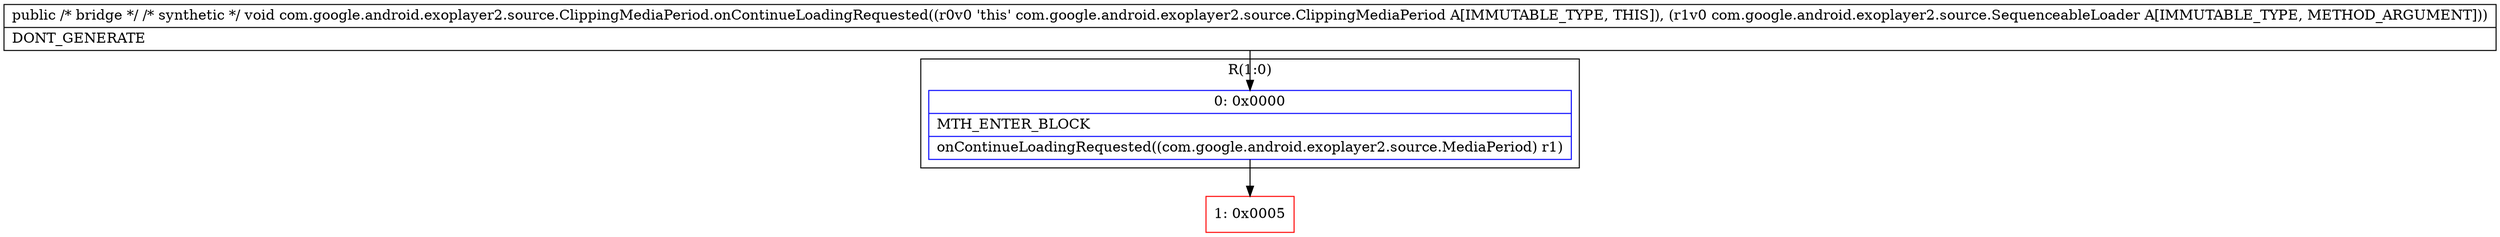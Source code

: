 digraph "CFG forcom.google.android.exoplayer2.source.ClippingMediaPeriod.onContinueLoadingRequested(Lcom\/google\/android\/exoplayer2\/source\/SequenceableLoader;)V" {
subgraph cluster_Region_302368758 {
label = "R(1:0)";
node [shape=record,color=blue];
Node_0 [shape=record,label="{0\:\ 0x0000|MTH_ENTER_BLOCK\l|onContinueLoadingRequested((com.google.android.exoplayer2.source.MediaPeriod) r1)\l}"];
}
Node_1 [shape=record,color=red,label="{1\:\ 0x0005}"];
MethodNode[shape=record,label="{public \/* bridge *\/ \/* synthetic *\/ void com.google.android.exoplayer2.source.ClippingMediaPeriod.onContinueLoadingRequested((r0v0 'this' com.google.android.exoplayer2.source.ClippingMediaPeriod A[IMMUTABLE_TYPE, THIS]), (r1v0 com.google.android.exoplayer2.source.SequenceableLoader A[IMMUTABLE_TYPE, METHOD_ARGUMENT]))  | DONT_GENERATE\l}"];
MethodNode -> Node_0;
Node_0 -> Node_1;
}

